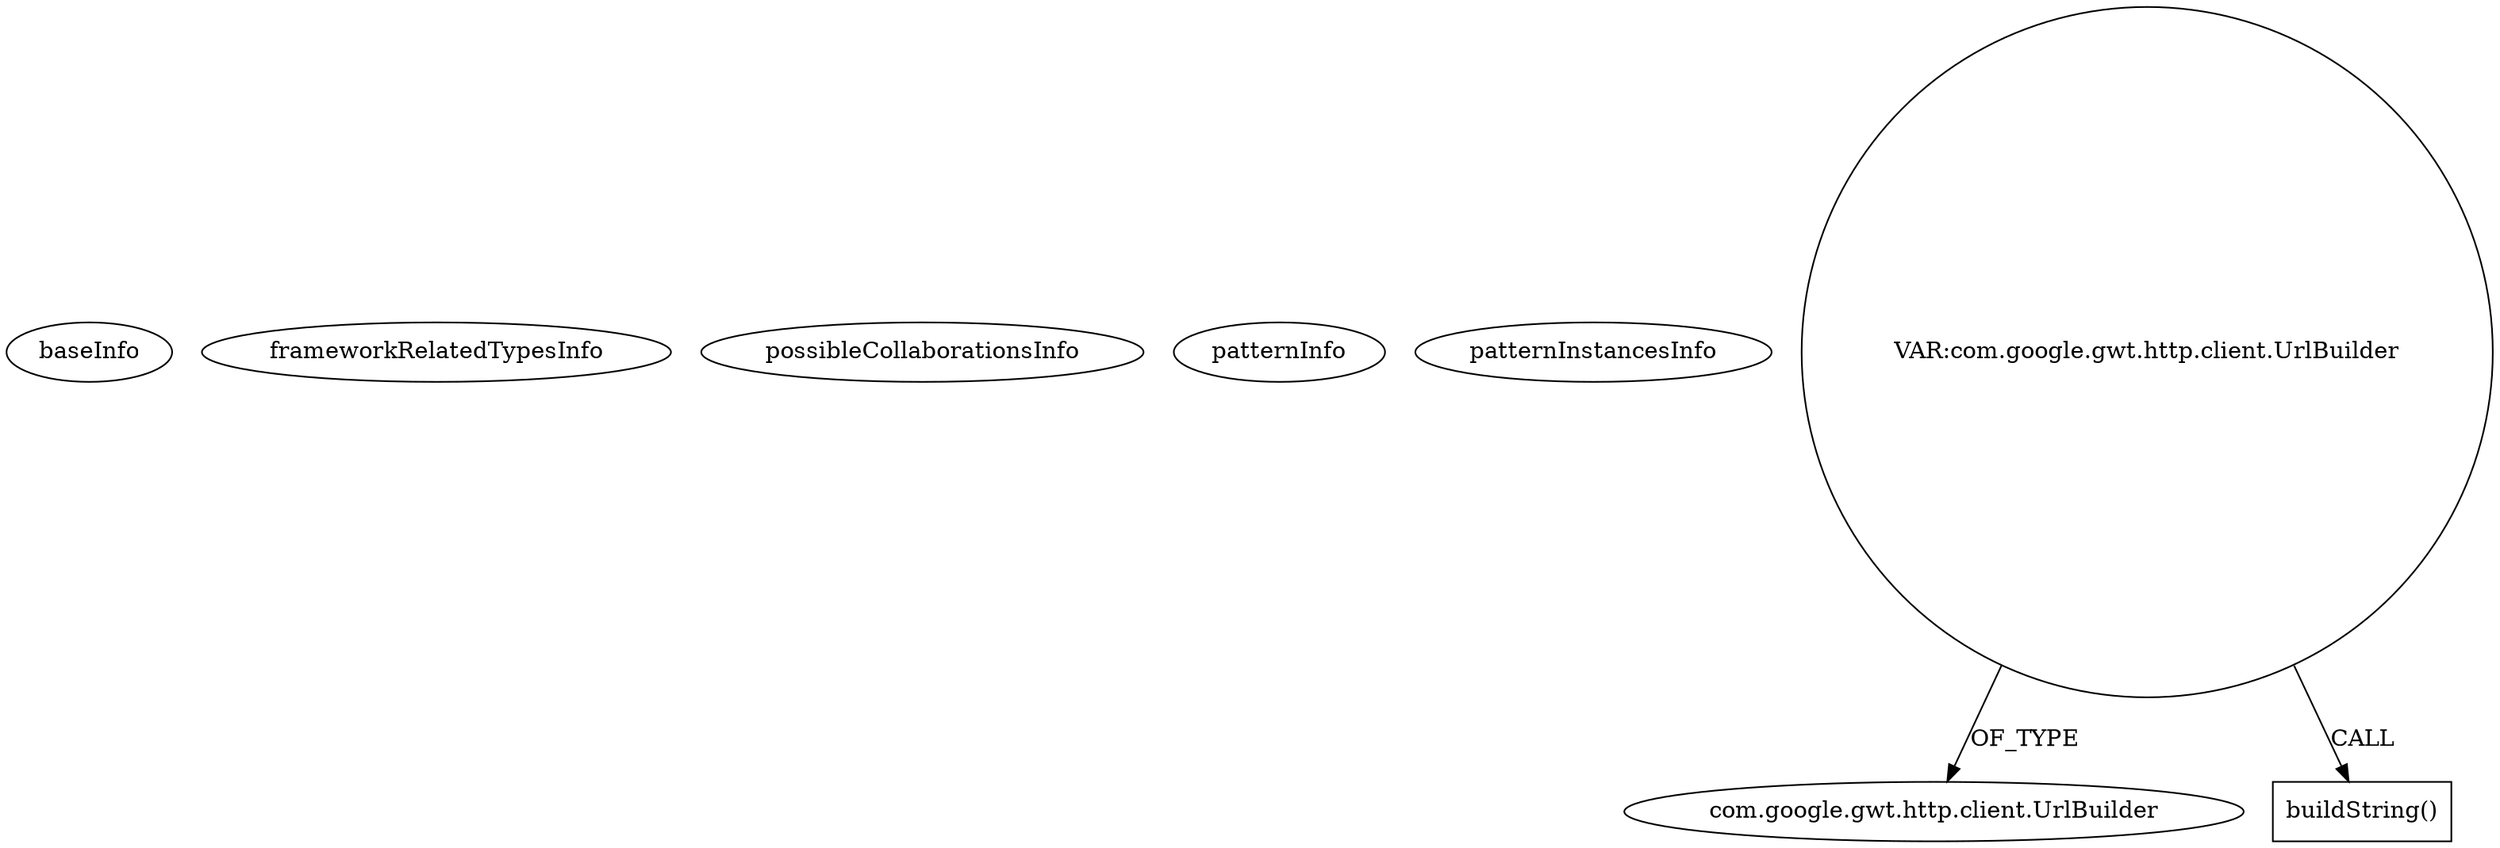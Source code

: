 digraph {
baseInfo[graphId=2064,category="pattern",isAnonymous=false,possibleRelation=false]
frameworkRelatedTypesInfo[]
possibleCollaborationsInfo[]
patternInfo[frequency=2.0,patternRootClient=null]
patternInstancesInfo[0="WSDOT-WSDOT-Search-GWT~/WSDOT-WSDOT-Search-GWT/WSDOT-Search-GWT-master/src/gov/wa/wsdot/search/client/SearchWidget.java~SearchWidget~449",1="daonb-obudget~/daonb-obudget/obudget-master/src/client/src/org/obudget/client/BudgetAPICaller.java~BudgetAPICaller~1172"]
3[label="com.google.gwt.http.client.UrlBuilder",vertexType="FRAMEWORK_CLASS_TYPE",isFrameworkType=false]
22[label="VAR:com.google.gwt.http.client.UrlBuilder",vertexType="VARIABLE_EXPRESION",isFrameworkType=false,shape=circle]
23[label="buildString()",vertexType="INSIDE_CALL",isFrameworkType=false,shape=box]
22->23[label="CALL"]
22->3[label="OF_TYPE"]
}
